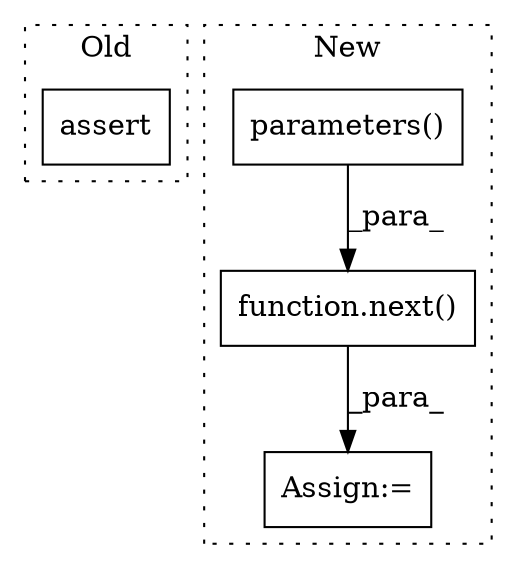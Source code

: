 digraph G {
subgraph cluster0 {
1 [label="assert" a="65" s="30005" l="7" shape="box"];
label = "Old";
style="dotted";
}
subgraph cluster1 {
2 [label="parameters()" a="75" s="30513" l="17" shape="box"];
3 [label="Assign:=" a="68" s="30783" l="3" shape="box"];
4 [label="function.next()" a="75" s="30508,30530" l="5,1" shape="box"];
label = "New";
style="dotted";
}
2 -> 4 [label="_para_"];
4 -> 3 [label="_para_"];
}
